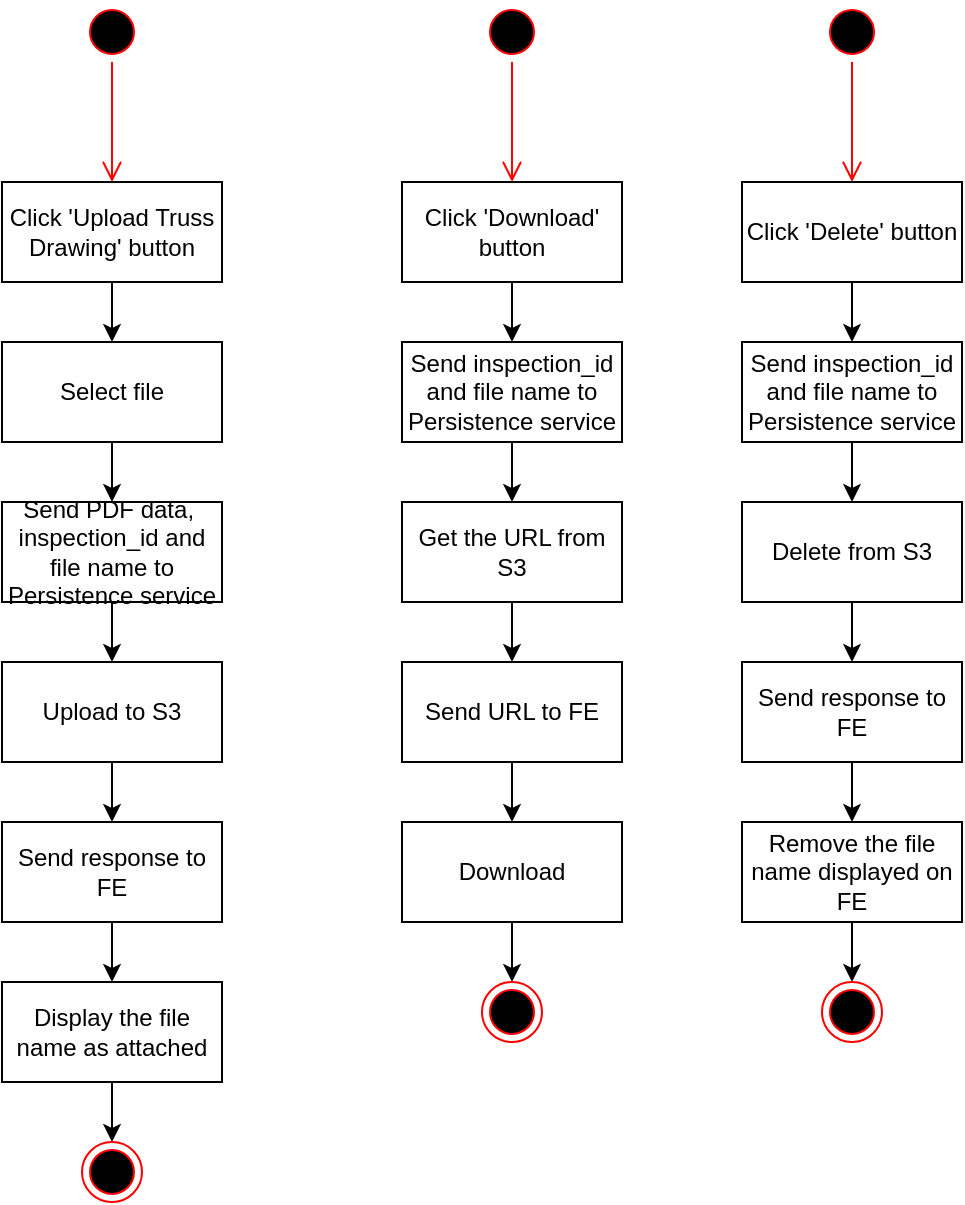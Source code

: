 <mxfile version="24.8.6">
  <diagram name="Page-1" id="QFRliA3kSag-W3dPQJk0">
    <mxGraphModel dx="880" dy="462" grid="1" gridSize="10" guides="1" tooltips="1" connect="1" arrows="1" fold="1" page="1" pageScale="1" pageWidth="850" pageHeight="1100" math="0" shadow="0">
      <root>
        <mxCell id="0" />
        <mxCell id="1" parent="0" />
        <mxCell id="lFeTr_LjyvqDbciB7zKH-5" value="" style="ellipse;html=1;shape=startState;fillColor=#000000;strokeColor=#ff0000;" vertex="1" parent="1">
          <mxGeometry x="220" y="50" width="30" height="30" as="geometry" />
        </mxCell>
        <mxCell id="lFeTr_LjyvqDbciB7zKH-6" value="" style="edgeStyle=orthogonalEdgeStyle;html=1;verticalAlign=bottom;endArrow=open;endSize=8;strokeColor=#ff0000;rounded=0;" edge="1" source="lFeTr_LjyvqDbciB7zKH-5" parent="1">
          <mxGeometry relative="1" as="geometry">
            <mxPoint x="235" y="140" as="targetPoint" />
          </mxGeometry>
        </mxCell>
        <mxCell id="lFeTr_LjyvqDbciB7zKH-15" style="edgeStyle=orthogonalEdgeStyle;rounded=0;orthogonalLoop=1;jettySize=auto;html=1;exitX=0.5;exitY=1;exitDx=0;exitDy=0;entryX=0.5;entryY=0;entryDx=0;entryDy=0;" edge="1" parent="1" source="lFeTr_LjyvqDbciB7zKH-9" target="lFeTr_LjyvqDbciB7zKH-10">
          <mxGeometry relative="1" as="geometry" />
        </mxCell>
        <mxCell id="lFeTr_LjyvqDbciB7zKH-9" value="Click &#39;Upload Truss Drawing&#39; button" style="html=1;whiteSpace=wrap;" vertex="1" parent="1">
          <mxGeometry x="180" y="140" width="110" height="50" as="geometry" />
        </mxCell>
        <mxCell id="lFeTr_LjyvqDbciB7zKH-16" style="edgeStyle=orthogonalEdgeStyle;rounded=0;orthogonalLoop=1;jettySize=auto;html=1;exitX=0.5;exitY=1;exitDx=0;exitDy=0;entryX=0.5;entryY=0;entryDx=0;entryDy=0;" edge="1" parent="1" source="lFeTr_LjyvqDbciB7zKH-10" target="lFeTr_LjyvqDbciB7zKH-11">
          <mxGeometry relative="1" as="geometry" />
        </mxCell>
        <mxCell id="lFeTr_LjyvqDbciB7zKH-10" value="Select file" style="html=1;whiteSpace=wrap;" vertex="1" parent="1">
          <mxGeometry x="180" y="220" width="110" height="50" as="geometry" />
        </mxCell>
        <mxCell id="lFeTr_LjyvqDbciB7zKH-17" style="edgeStyle=orthogonalEdgeStyle;rounded=0;orthogonalLoop=1;jettySize=auto;html=1;exitX=0.5;exitY=1;exitDx=0;exitDy=0;entryX=0.5;entryY=0;entryDx=0;entryDy=0;" edge="1" parent="1" source="lFeTr_LjyvqDbciB7zKH-11" target="lFeTr_LjyvqDbciB7zKH-12">
          <mxGeometry relative="1" as="geometry" />
        </mxCell>
        <mxCell id="lFeTr_LjyvqDbciB7zKH-11" value="&lt;div&gt;Send PDF data,&amp;nbsp; inspection_id and file name to Persistence service&lt;/div&gt;" style="html=1;whiteSpace=wrap;" vertex="1" parent="1">
          <mxGeometry x="180" y="300" width="110" height="50" as="geometry" />
        </mxCell>
        <mxCell id="lFeTr_LjyvqDbciB7zKH-18" style="edgeStyle=orthogonalEdgeStyle;rounded=0;orthogonalLoop=1;jettySize=auto;html=1;exitX=0.5;exitY=1;exitDx=0;exitDy=0;entryX=0.5;entryY=0;entryDx=0;entryDy=0;" edge="1" parent="1" source="lFeTr_LjyvqDbciB7zKH-12" target="lFeTr_LjyvqDbciB7zKH-13">
          <mxGeometry relative="1" as="geometry" />
        </mxCell>
        <mxCell id="lFeTr_LjyvqDbciB7zKH-12" value="Upload to S3" style="html=1;whiteSpace=wrap;" vertex="1" parent="1">
          <mxGeometry x="180" y="380" width="110" height="50" as="geometry" />
        </mxCell>
        <mxCell id="lFeTr_LjyvqDbciB7zKH-19" style="edgeStyle=orthogonalEdgeStyle;rounded=0;orthogonalLoop=1;jettySize=auto;html=1;exitX=0.5;exitY=1;exitDx=0;exitDy=0;entryX=0.5;entryY=0;entryDx=0;entryDy=0;" edge="1" parent="1" source="lFeTr_LjyvqDbciB7zKH-13" target="lFeTr_LjyvqDbciB7zKH-14">
          <mxGeometry relative="1" as="geometry" />
        </mxCell>
        <mxCell id="lFeTr_LjyvqDbciB7zKH-13" value="Send response to FE" style="html=1;whiteSpace=wrap;" vertex="1" parent="1">
          <mxGeometry x="180" y="460" width="110" height="50" as="geometry" />
        </mxCell>
        <mxCell id="lFeTr_LjyvqDbciB7zKH-21" style="edgeStyle=orthogonalEdgeStyle;rounded=0;orthogonalLoop=1;jettySize=auto;html=1;exitX=0.5;exitY=1;exitDx=0;exitDy=0;entryX=0.5;entryY=0;entryDx=0;entryDy=0;" edge="1" parent="1" source="lFeTr_LjyvqDbciB7zKH-14" target="lFeTr_LjyvqDbciB7zKH-20">
          <mxGeometry relative="1" as="geometry" />
        </mxCell>
        <mxCell id="lFeTr_LjyvqDbciB7zKH-14" value="Display the file name as attached" style="html=1;whiteSpace=wrap;" vertex="1" parent="1">
          <mxGeometry x="180" y="540" width="110" height="50" as="geometry" />
        </mxCell>
        <mxCell id="lFeTr_LjyvqDbciB7zKH-20" value="" style="ellipse;html=1;shape=endState;fillColor=#000000;strokeColor=#ff0000;" vertex="1" parent="1">
          <mxGeometry x="220" y="620" width="30" height="30" as="geometry" />
        </mxCell>
        <mxCell id="lFeTr_LjyvqDbciB7zKH-22" value="" style="ellipse;html=1;shape=startState;fillColor=#000000;strokeColor=#ff0000;" vertex="1" parent="1">
          <mxGeometry x="420" y="50" width="30" height="30" as="geometry" />
        </mxCell>
        <mxCell id="lFeTr_LjyvqDbciB7zKH-23" value="" style="edgeStyle=orthogonalEdgeStyle;html=1;verticalAlign=bottom;endArrow=open;endSize=8;strokeColor=#ff0000;rounded=0;" edge="1" parent="1" source="lFeTr_LjyvqDbciB7zKH-22">
          <mxGeometry relative="1" as="geometry">
            <mxPoint x="435" y="140" as="targetPoint" />
          </mxGeometry>
        </mxCell>
        <mxCell id="lFeTr_LjyvqDbciB7zKH-24" style="edgeStyle=orthogonalEdgeStyle;rounded=0;orthogonalLoop=1;jettySize=auto;html=1;exitX=0.5;exitY=1;exitDx=0;exitDy=0;entryX=0.5;entryY=0;entryDx=0;entryDy=0;" edge="1" parent="1" source="lFeTr_LjyvqDbciB7zKH-25" target="lFeTr_LjyvqDbciB7zKH-27">
          <mxGeometry relative="1" as="geometry" />
        </mxCell>
        <mxCell id="lFeTr_LjyvqDbciB7zKH-25" value="Click &#39;Download&#39; button" style="html=1;whiteSpace=wrap;" vertex="1" parent="1">
          <mxGeometry x="380" y="140" width="110" height="50" as="geometry" />
        </mxCell>
        <mxCell id="lFeTr_LjyvqDbciB7zKH-26" style="edgeStyle=orthogonalEdgeStyle;rounded=0;orthogonalLoop=1;jettySize=auto;html=1;exitX=0.5;exitY=1;exitDx=0;exitDy=0;entryX=0.5;entryY=0;entryDx=0;entryDy=0;" edge="1" parent="1" source="lFeTr_LjyvqDbciB7zKH-27" target="lFeTr_LjyvqDbciB7zKH-29">
          <mxGeometry relative="1" as="geometry" />
        </mxCell>
        <mxCell id="lFeTr_LjyvqDbciB7zKH-27" value="Send inspection_id and file name to Persistence service" style="html=1;whiteSpace=wrap;" vertex="1" parent="1">
          <mxGeometry x="380" y="220" width="110" height="50" as="geometry" />
        </mxCell>
        <mxCell id="lFeTr_LjyvqDbciB7zKH-28" style="edgeStyle=orthogonalEdgeStyle;rounded=0;orthogonalLoop=1;jettySize=auto;html=1;exitX=0.5;exitY=1;exitDx=0;exitDy=0;entryX=0.5;entryY=0;entryDx=0;entryDy=0;" edge="1" parent="1" source="lFeTr_LjyvqDbciB7zKH-29" target="lFeTr_LjyvqDbciB7zKH-31">
          <mxGeometry relative="1" as="geometry" />
        </mxCell>
        <mxCell id="lFeTr_LjyvqDbciB7zKH-29" value="Get the URL from S3" style="html=1;whiteSpace=wrap;" vertex="1" parent="1">
          <mxGeometry x="380" y="300" width="110" height="50" as="geometry" />
        </mxCell>
        <mxCell id="lFeTr_LjyvqDbciB7zKH-30" style="edgeStyle=orthogonalEdgeStyle;rounded=0;orthogonalLoop=1;jettySize=auto;html=1;exitX=0.5;exitY=1;exitDx=0;exitDy=0;entryX=0.5;entryY=0;entryDx=0;entryDy=0;" edge="1" parent="1" source="lFeTr_LjyvqDbciB7zKH-31" target="lFeTr_LjyvqDbciB7zKH-33">
          <mxGeometry relative="1" as="geometry" />
        </mxCell>
        <mxCell id="lFeTr_LjyvqDbciB7zKH-31" value="Send URL to FE" style="html=1;whiteSpace=wrap;" vertex="1" parent="1">
          <mxGeometry x="380" y="380" width="110" height="50" as="geometry" />
        </mxCell>
        <mxCell id="lFeTr_LjyvqDbciB7zKH-32" style="edgeStyle=orthogonalEdgeStyle;rounded=0;orthogonalLoop=1;jettySize=auto;html=1;exitX=0.5;exitY=1;exitDx=0;exitDy=0;entryX=0.5;entryY=0;entryDx=0;entryDy=0;" edge="1" parent="1" source="lFeTr_LjyvqDbciB7zKH-33">
          <mxGeometry relative="1" as="geometry">
            <mxPoint x="435" y="540" as="targetPoint" />
          </mxGeometry>
        </mxCell>
        <mxCell id="lFeTr_LjyvqDbciB7zKH-33" value="Download" style="html=1;whiteSpace=wrap;" vertex="1" parent="1">
          <mxGeometry x="380" y="460" width="110" height="50" as="geometry" />
        </mxCell>
        <mxCell id="lFeTr_LjyvqDbciB7zKH-36" value="" style="ellipse;html=1;shape=endState;fillColor=#000000;strokeColor=#ff0000;" vertex="1" parent="1">
          <mxGeometry x="420" y="540" width="30" height="30" as="geometry" />
        </mxCell>
        <mxCell id="lFeTr_LjyvqDbciB7zKH-38" value="" style="ellipse;html=1;shape=startState;fillColor=#000000;strokeColor=#ff0000;" vertex="1" parent="1">
          <mxGeometry x="590" y="50" width="30" height="30" as="geometry" />
        </mxCell>
        <mxCell id="lFeTr_LjyvqDbciB7zKH-39" value="" style="edgeStyle=orthogonalEdgeStyle;html=1;verticalAlign=bottom;endArrow=open;endSize=8;strokeColor=#ff0000;rounded=0;" edge="1" parent="1" source="lFeTr_LjyvqDbciB7zKH-38">
          <mxGeometry relative="1" as="geometry">
            <mxPoint x="605" y="140" as="targetPoint" />
          </mxGeometry>
        </mxCell>
        <mxCell id="lFeTr_LjyvqDbciB7zKH-40" style="edgeStyle=orthogonalEdgeStyle;rounded=0;orthogonalLoop=1;jettySize=auto;html=1;exitX=0.5;exitY=1;exitDx=0;exitDy=0;entryX=0.5;entryY=0;entryDx=0;entryDy=0;" edge="1" parent="1" source="lFeTr_LjyvqDbciB7zKH-41" target="lFeTr_LjyvqDbciB7zKH-43">
          <mxGeometry relative="1" as="geometry" />
        </mxCell>
        <mxCell id="lFeTr_LjyvqDbciB7zKH-41" value="Click &#39;Delete&#39; button" style="html=1;whiteSpace=wrap;" vertex="1" parent="1">
          <mxGeometry x="550" y="140" width="110" height="50" as="geometry" />
        </mxCell>
        <mxCell id="lFeTr_LjyvqDbciB7zKH-42" style="edgeStyle=orthogonalEdgeStyle;rounded=0;orthogonalLoop=1;jettySize=auto;html=1;exitX=0.5;exitY=1;exitDx=0;exitDy=0;entryX=0.5;entryY=0;entryDx=0;entryDy=0;" edge="1" parent="1" source="lFeTr_LjyvqDbciB7zKH-43" target="lFeTr_LjyvqDbciB7zKH-45">
          <mxGeometry relative="1" as="geometry" />
        </mxCell>
        <mxCell id="lFeTr_LjyvqDbciB7zKH-43" value="Send inspection_id and file name to Persistence service" style="html=1;whiteSpace=wrap;" vertex="1" parent="1">
          <mxGeometry x="550" y="220" width="110" height="50" as="geometry" />
        </mxCell>
        <mxCell id="lFeTr_LjyvqDbciB7zKH-44" style="edgeStyle=orthogonalEdgeStyle;rounded=0;orthogonalLoop=1;jettySize=auto;html=1;exitX=0.5;exitY=1;exitDx=0;exitDy=0;entryX=0.5;entryY=0;entryDx=0;entryDy=0;" edge="1" parent="1" source="lFeTr_LjyvqDbciB7zKH-45" target="lFeTr_LjyvqDbciB7zKH-47">
          <mxGeometry relative="1" as="geometry" />
        </mxCell>
        <mxCell id="lFeTr_LjyvqDbciB7zKH-45" value="Delete from S3" style="html=1;whiteSpace=wrap;" vertex="1" parent="1">
          <mxGeometry x="550" y="300" width="110" height="50" as="geometry" />
        </mxCell>
        <mxCell id="lFeTr_LjyvqDbciB7zKH-46" style="edgeStyle=orthogonalEdgeStyle;rounded=0;orthogonalLoop=1;jettySize=auto;html=1;exitX=0.5;exitY=1;exitDx=0;exitDy=0;entryX=0.5;entryY=0;entryDx=0;entryDy=0;" edge="1" parent="1" source="lFeTr_LjyvqDbciB7zKH-47" target="lFeTr_LjyvqDbciB7zKH-49">
          <mxGeometry relative="1" as="geometry" />
        </mxCell>
        <mxCell id="lFeTr_LjyvqDbciB7zKH-47" value="Send response to FE" style="html=1;whiteSpace=wrap;" vertex="1" parent="1">
          <mxGeometry x="550" y="380" width="110" height="50" as="geometry" />
        </mxCell>
        <mxCell id="lFeTr_LjyvqDbciB7zKH-48" style="edgeStyle=orthogonalEdgeStyle;rounded=0;orthogonalLoop=1;jettySize=auto;html=1;exitX=0.5;exitY=1;exitDx=0;exitDy=0;entryX=0.5;entryY=0;entryDx=0;entryDy=0;" edge="1" parent="1" source="lFeTr_LjyvqDbciB7zKH-49">
          <mxGeometry relative="1" as="geometry">
            <mxPoint x="605" y="540" as="targetPoint" />
          </mxGeometry>
        </mxCell>
        <mxCell id="lFeTr_LjyvqDbciB7zKH-49" value="Remove the file name displayed on FE" style="html=1;whiteSpace=wrap;" vertex="1" parent="1">
          <mxGeometry x="550" y="460" width="110" height="50" as="geometry" />
        </mxCell>
        <mxCell id="lFeTr_LjyvqDbciB7zKH-50" value="" style="ellipse;html=1;shape=endState;fillColor=#000000;strokeColor=#ff0000;" vertex="1" parent="1">
          <mxGeometry x="590" y="540" width="30" height="30" as="geometry" />
        </mxCell>
      </root>
    </mxGraphModel>
  </diagram>
</mxfile>
